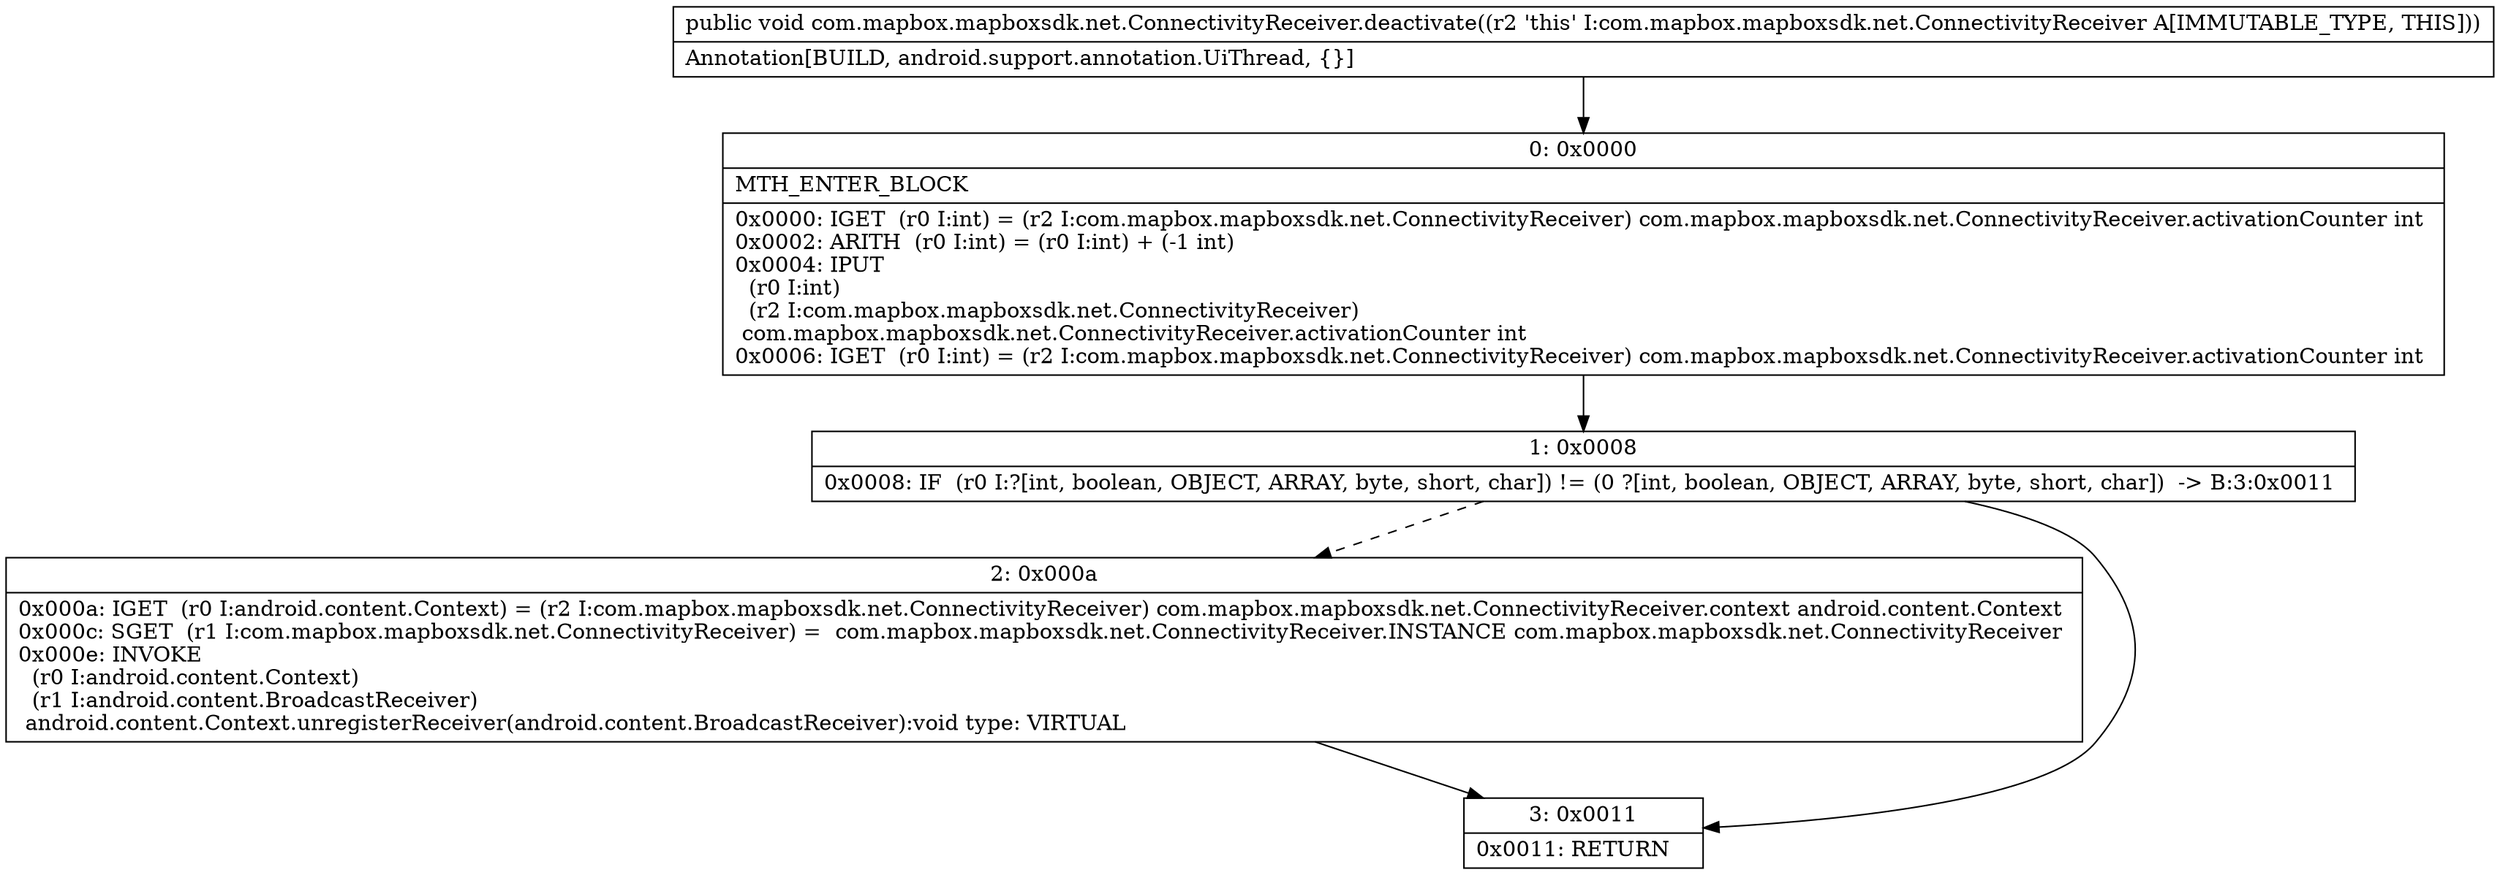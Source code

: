 digraph "CFG forcom.mapbox.mapboxsdk.net.ConnectivityReceiver.deactivate()V" {
Node_0 [shape=record,label="{0\:\ 0x0000|MTH_ENTER_BLOCK\l|0x0000: IGET  (r0 I:int) = (r2 I:com.mapbox.mapboxsdk.net.ConnectivityReceiver) com.mapbox.mapboxsdk.net.ConnectivityReceiver.activationCounter int \l0x0002: ARITH  (r0 I:int) = (r0 I:int) + (\-1 int) \l0x0004: IPUT  \l  (r0 I:int)\l  (r2 I:com.mapbox.mapboxsdk.net.ConnectivityReceiver)\l com.mapbox.mapboxsdk.net.ConnectivityReceiver.activationCounter int \l0x0006: IGET  (r0 I:int) = (r2 I:com.mapbox.mapboxsdk.net.ConnectivityReceiver) com.mapbox.mapboxsdk.net.ConnectivityReceiver.activationCounter int \l}"];
Node_1 [shape=record,label="{1\:\ 0x0008|0x0008: IF  (r0 I:?[int, boolean, OBJECT, ARRAY, byte, short, char]) != (0 ?[int, boolean, OBJECT, ARRAY, byte, short, char])  \-\> B:3:0x0011 \l}"];
Node_2 [shape=record,label="{2\:\ 0x000a|0x000a: IGET  (r0 I:android.content.Context) = (r2 I:com.mapbox.mapboxsdk.net.ConnectivityReceiver) com.mapbox.mapboxsdk.net.ConnectivityReceiver.context android.content.Context \l0x000c: SGET  (r1 I:com.mapbox.mapboxsdk.net.ConnectivityReceiver) =  com.mapbox.mapboxsdk.net.ConnectivityReceiver.INSTANCE com.mapbox.mapboxsdk.net.ConnectivityReceiver \l0x000e: INVOKE  \l  (r0 I:android.content.Context)\l  (r1 I:android.content.BroadcastReceiver)\l android.content.Context.unregisterReceiver(android.content.BroadcastReceiver):void type: VIRTUAL \l}"];
Node_3 [shape=record,label="{3\:\ 0x0011|0x0011: RETURN   \l}"];
MethodNode[shape=record,label="{public void com.mapbox.mapboxsdk.net.ConnectivityReceiver.deactivate((r2 'this' I:com.mapbox.mapboxsdk.net.ConnectivityReceiver A[IMMUTABLE_TYPE, THIS]))  | Annotation[BUILD, android.support.annotation.UiThread, \{\}]\l}"];
MethodNode -> Node_0;
Node_0 -> Node_1;
Node_1 -> Node_2[style=dashed];
Node_1 -> Node_3;
Node_2 -> Node_3;
}

